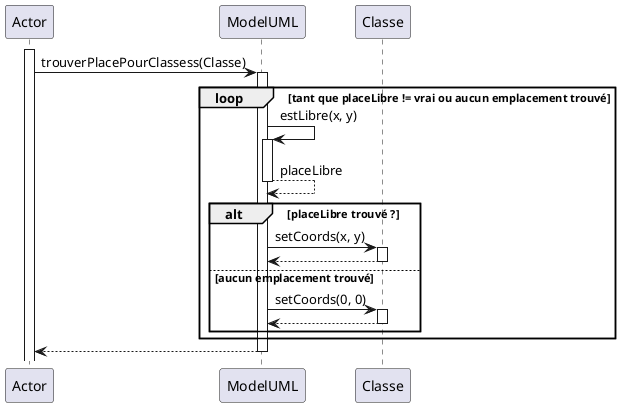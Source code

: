 @startuml
participant "Actor" as Actor


participant "ModelUML" as ModelUML

participant "Classe" as Classe

activate Actor
Actor -> ModelUML : trouverPlacePourClassess(Classe)
activate ModelUML



    loop tant que placeLibre != vrai ou aucun emplacement trouvé
        ModelUML -> ModelUML : estLibre(x, y)
        activate ModelUML
        ModelUML --> ModelUML : placeLibre
        deactivate ModelUML
        alt placeLibre trouvé ?
            ModelUML -> Classe : setCoords(x, y)
            activate Classe
            Classe --> ModelUML
            deactivate Classe
        else aucun emplacement trouvé
             ModelUML -> Classe : setCoords(0, 0)
             activate Classe
             Classe --> ModelUML
             deactivate Classe
    end
end
ModelUML -->Actor



deactivate ModelUML
@enduml
